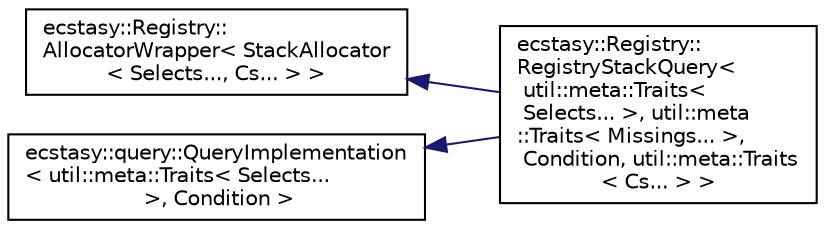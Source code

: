 digraph "Graphical Class Hierarchy"
{
 // LATEX_PDF_SIZE
  edge [fontname="Helvetica",fontsize="10",labelfontname="Helvetica",labelfontsize="10"];
  node [fontname="Helvetica",fontsize="10",shape=record];
  rankdir="LR";
  Node0 [label="ecstasy::Registry::\lAllocatorWrapper\< StackAllocator\l\< Selects..., Cs... \> \>",height=0.2,width=0.4,color="black", fillcolor="white", style="filled",URL="$classecstasy_1_1_registry_1_1_allocator_wrapper.html",tooltip=" "];
  Node0 -> Node1 [dir="back",color="midnightblue",fontsize="10",style="solid",fontname="Helvetica"];
  Node1 [label="ecstasy::Registry::\lRegistryStackQuery\<\l util::meta::Traits\<\l Selects... \>, util::meta\l::Traits\< Missings... \>,\l Condition, util::meta::Traits\l\< Cs... \> \>",height=0.2,width=0.4,color="black", fillcolor="white", style="filled",URL="$classecstasy_1_1_registry_1_1_registry_stack_query_3_01util_1_1meta_1_1_traits_3_01_selects_8_8_67423517c508eca6c225f0c9a9067d5e.html",tooltip="Registry query allocating everything on the stack (if allocation required)."];
  Node141 [label="ecstasy::query::QueryImplementation\l\< util::meta::Traits\< Selects...\l \>, Condition \>",height=0.2,width=0.4,color="black", fillcolor="white", style="filled",URL="$classecstasy_1_1query_1_1_query_implementation.html",tooltip=" "];
  Node141 -> Node1 [dir="back",color="midnightblue",fontsize="10",style="solid",fontname="Helvetica"];
}
